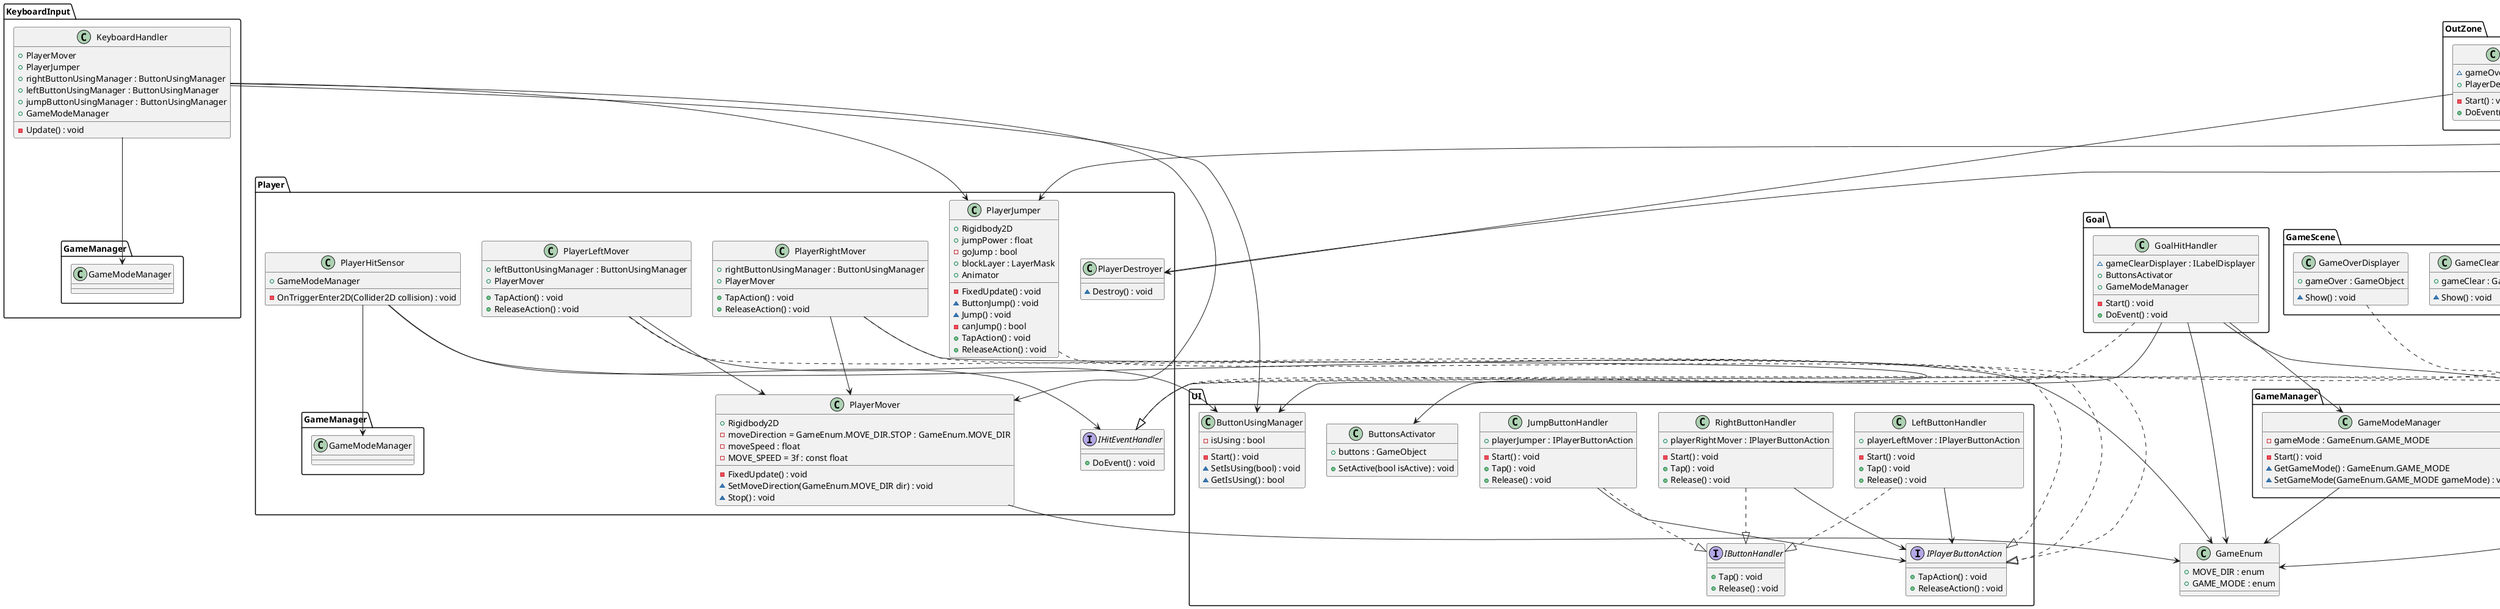 @startuml TheRun
class GameEnum{
    + MOVE_DIR : enum
    + GAME_MODE : enum
}

namespace Player{
    interface IHitEventHandler{
        + DoEvent() : void
    }
}

interface ILabelDisplayer{
    + Show() : void
}

namespace UI{
    interface IButtonHandler{
        + Tap() : void
        + Release() : void
    }

    interface IPlayerButtonAction{
        + TapAction() : void
        + ReleaseAction() : void
    }

    class LeftButtonHandler{
        + playerLeftMover : IPlayerButtonAction
        - Start() : void
        + Tap() : void
        + Release() : void
    }
    LeftButtonHandler ..|> IButtonHandler
    LeftButtonHandler --> IPlayerButtonAction
    
    class RightButtonHandler{
        + playerRightMover : IPlayerButtonAction
        - Start() : void
        + Tap() : void
        + Release() : void
    }
    RightButtonHandler ..|> IButtonHandler
    RightButtonHandler --> IPlayerButtonAction
    
    class JumpButtonHandler{
        + playerJumper : IPlayerButtonAction
        - Start() : void
        + Tap() : void
        + Release() : void
    }
    JumpButtonHandler ..|> IButtonHandler
    JumpButtonHandler --> IPlayerButtonAction

    class ButtonUsingManager{
        - isUsing : bool
        - Start() : void
        ~ SetIsUsing(bool) : void
        ~ GetIsUsing() : bool
    }

    class ButtonsActivator{
        + buttons : GameObject
        + SetActive(bool isActive) : void
    }

}

namespace Player{
    class PlayerLeftMover{
        + leftButtonUsingManager : ButtonUsingManager
        + PlayerMover
        + TapAction() : void
        + ReleaseAction() : void
    }
    PlayerLeftMover ..|> UI.IPlayerButtonAction
    PlayerLeftMover --> UI.ButtonUsingManager
    PlayerLeftMover --> PlayerMover

    class PlayerRightMover{
        + rightButtonUsingManager : ButtonUsingManager
        + PlayerMover
        + TapAction() : void
        + ReleaseAction() : void
    }
    PlayerRightMover ..|> UI.IPlayerButtonAction
    PlayerRightMover --> UI.ButtonUsingManager
    PlayerRightMover --> PlayerMover

    class PlayerMover{
        + Rigidbody2D
        - moveDirection = GameEnum.MOVE_DIR.STOP : GameEnum.MOVE_DIR
        - moveSpeed : float
        - MOVE_SPEED = 3f : const float 
        - FixedUpdate() : void
        ~ SetMoveDirection(GameEnum.MOVE_DIR dir) : void
        ~ Stop() : void
    }
    PlayerMover --> .GameEnum

    class PlayerJumper{
        + Rigidbody2D
        + jumpPower : float
        - goJump : bool
        + blockLayer : LayerMask
        + Animator
        - FixedUpdate() : void
        ~ ButtonJump() : void
        ~ Jump() : void
        - canJump() : bool
        + TapAction() : void
        + ReleaseAction() : void
    }
    PlayerJumper ..|>  UI.IPlayerButtonAction

    class PlayerHitSensor{
        + GameModeManager
        - OnTriggerEnter2D(Collider2D collision) : void
    }
    PlayerHitSensor --> GameManager.GameModeManager
    PlayerHitSensor --> Player.IHitEventHandler
    PlayerHitSensor --> .GameEnum

    class PlayerDestroyer{
        ~ Destroy() : void
    }
}

namespace KeyboardInput{
    class KeyboardHandler{
        + PlayerMover
        + PlayerJumper
        + rightButtonUsingManager : ButtonUsingManager
        + leftButtonUsingManager : ButtonUsingManager
        + jumpButtonUsingManager : ButtonUsingManager
        + GameModeManager
        - Update() : void
    }
    KeyboardHandler --> Player.PlayerMover
    KeyboardHandler --> Player.PlayerJumper
    KeyboardHandler --> UI.ButtonUsingManager
    KeyboardHandler --> GameManager.GameModeManager
}

namespace GameScene{
    class GameOverDisplayer{
        + gameOver : GameObject
        ~ Show() : void
    }
    GameOverDisplayer ..|> .ILabelDisplayer

    class GameClearDisplayer{
        + gameClear : GameObject
        ~ Show() : void
    }
    GameClearDisplayer ..|> .ILabelDisplayer
}

namespace GameManager{
    class GameModeManager{
        - gameMode : GameEnum.GAME_MODE
        - Start() : void
        ~ GetGameMode() : GameEnum.GAME_MODE
        ~ SetGameMode(GameEnum.GAME_MODE gameMode) : void
    }
    GameModeManager --> .GameEnum
}

namespace Enemy{
    class EnemyMover{
        - moveDirection : GameEnum.MOVE_DIR
        + Rigidbody2D
        + moveSpeed : float
        + blockLayer : LayerMask
        - Start() : void
        - FixedUpdate() : void
    }
    EnemyMover --> .GameEnum

    class EnemyHitHandler{
        + player : Transform
        + PlayerJumper
        + PlayerDestroyer
        + EnemyDestroyer
        ~ gameOverDisplayer : ILabelDisplayer
        - Start() : void
        + DoEvent() : void
    }
    EnemyHitHandler ..|> Player.IHitEventHandler
    EnemyHitHandler --> Player.PlayerJumper
    EnemyHitHandler --> Player.PlayerDestroyer
    EnemyHitHandler --> EnemyDestroyer

    class EnemyDestroyer{
        ~ Destroy() : void
    }

}

namespace Orb{
    class OrbDestroyer{
        ~ Destroy() : void
    }

    class OrbHitHandler{
        + OrbDestroyer
        + OrbManager
        + ScoreManager
        + DoEvent() : void
    }
    OrbHitHandler --> OrbDestroyer
    OrbHitHandler --> OrbManager
    OrbHitHandler --> Score.ScoreManager
    OrbHitHandler ..|> Player.IHitEventHandler

    class OrbManager{
        + ORB_POINT : int
        ~ GetOrbPoint() : int
    }

}

namespace Score{
    class ScoreManager{
        + int MAX_SCORE = 999999
        - int score = 0
        - Awake() : void
        ~ AddScore(int point) : void
        ~ GetScore() : int
    }

    class ScoreDisplayer{
        + ScoreManager
        - displayScore = 0 : int
        + textComponent : Text
        - Update() : void
        - RefreshScore() : void
    }
    ScoreDisplayer --> ScoreManager : 監視
}

namespace OutZone{
    class OutZoneHitHandler{
        ~ gameOverDisplayer : ILabelDisplayer
        + PlayerDestroyer
        - Start() : void
        + DoEvent() : void
    }
    OutZoneHitHandler ..|> Player.IHitEventHandler
    OutZoneHitHandler --> .ILabelDisplayer
    OutZoneHitHandler --> Player.PlayerDestroyer
}

namespace Goal{
    class GoalHitHandler{
        ~ gameClearDisplayer : ILabelDisplayer
        + ButtonsActivator
        + GameModeManager
        - Start() : void
        + DoEvent() : void
    }
    GoalHitHandler ..|> Player.IHitEventHandler
    GoalHitHandler --> .ILabelDisplayer
    GoalHitHandler --> UI.ButtonsActivator
    GoalHitHandler --> GameManager.GameModeManager
    GoalHitHandler --> .GameEnum
}

@enduml